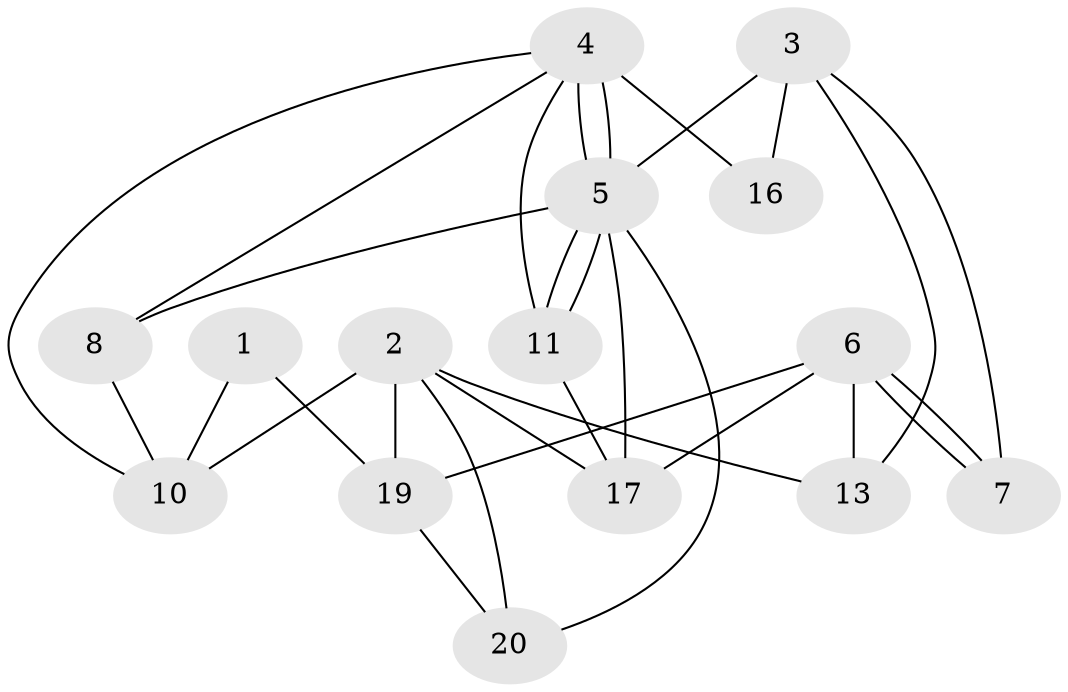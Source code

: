 // Generated by graph-tools (version 1.1) at 2025/46/02/15/25 05:46:28]
// undirected, 15 vertices, 30 edges
graph export_dot {
graph [start="1"]
  node [color=gray90,style=filled];
  1 [super="+14"];
  2 [super="+9+15"];
  3;
  4 [super="+9"];
  5 [super="+12+18"];
  6;
  7;
  8;
  10;
  11 [super="+14"];
  13;
  16 [super="+15"];
  17 [super="+18"];
  19;
  20 [super="+12"];
  1 -- 19;
  1 -- 10;
  2 -- 10;
  2 -- 19;
  2 -- 13;
  2 -- 17;
  2 -- 20;
  3 -- 13;
  3 -- 5;
  3 -- 7;
  3 -- 16;
  4 -- 11;
  4 -- 5;
  4 -- 5;
  4 -- 8;
  4 -- 10;
  4 -- 16;
  5 -- 11;
  5 -- 11;
  5 -- 8;
  5 -- 17;
  5 -- 20;
  6 -- 17;
  6 -- 7;
  6 -- 7;
  6 -- 13;
  6 -- 19;
  8 -- 10;
  11 -- 17;
  19 -- 20;
}
